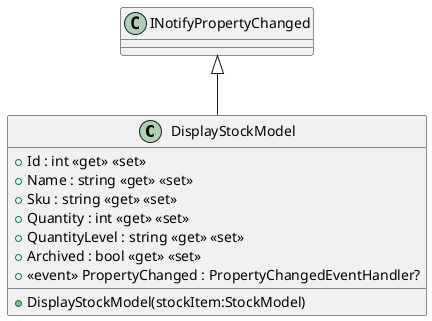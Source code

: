 @startuml
class DisplayStockModel {
    + Id : int <<get>> <<set>>
    + Name : string <<get>> <<set>>
    + Sku : string <<get>> <<set>>
    + Quantity : int <<get>> <<set>>
    + QuantityLevel : string <<get>> <<set>>
    + Archived : bool <<get>> <<set>>
    + DisplayStockModel(stockItem:StockModel)
    +  <<event>> PropertyChanged : PropertyChangedEventHandler? 
}
INotifyPropertyChanged <|-- DisplayStockModel
@enduml
